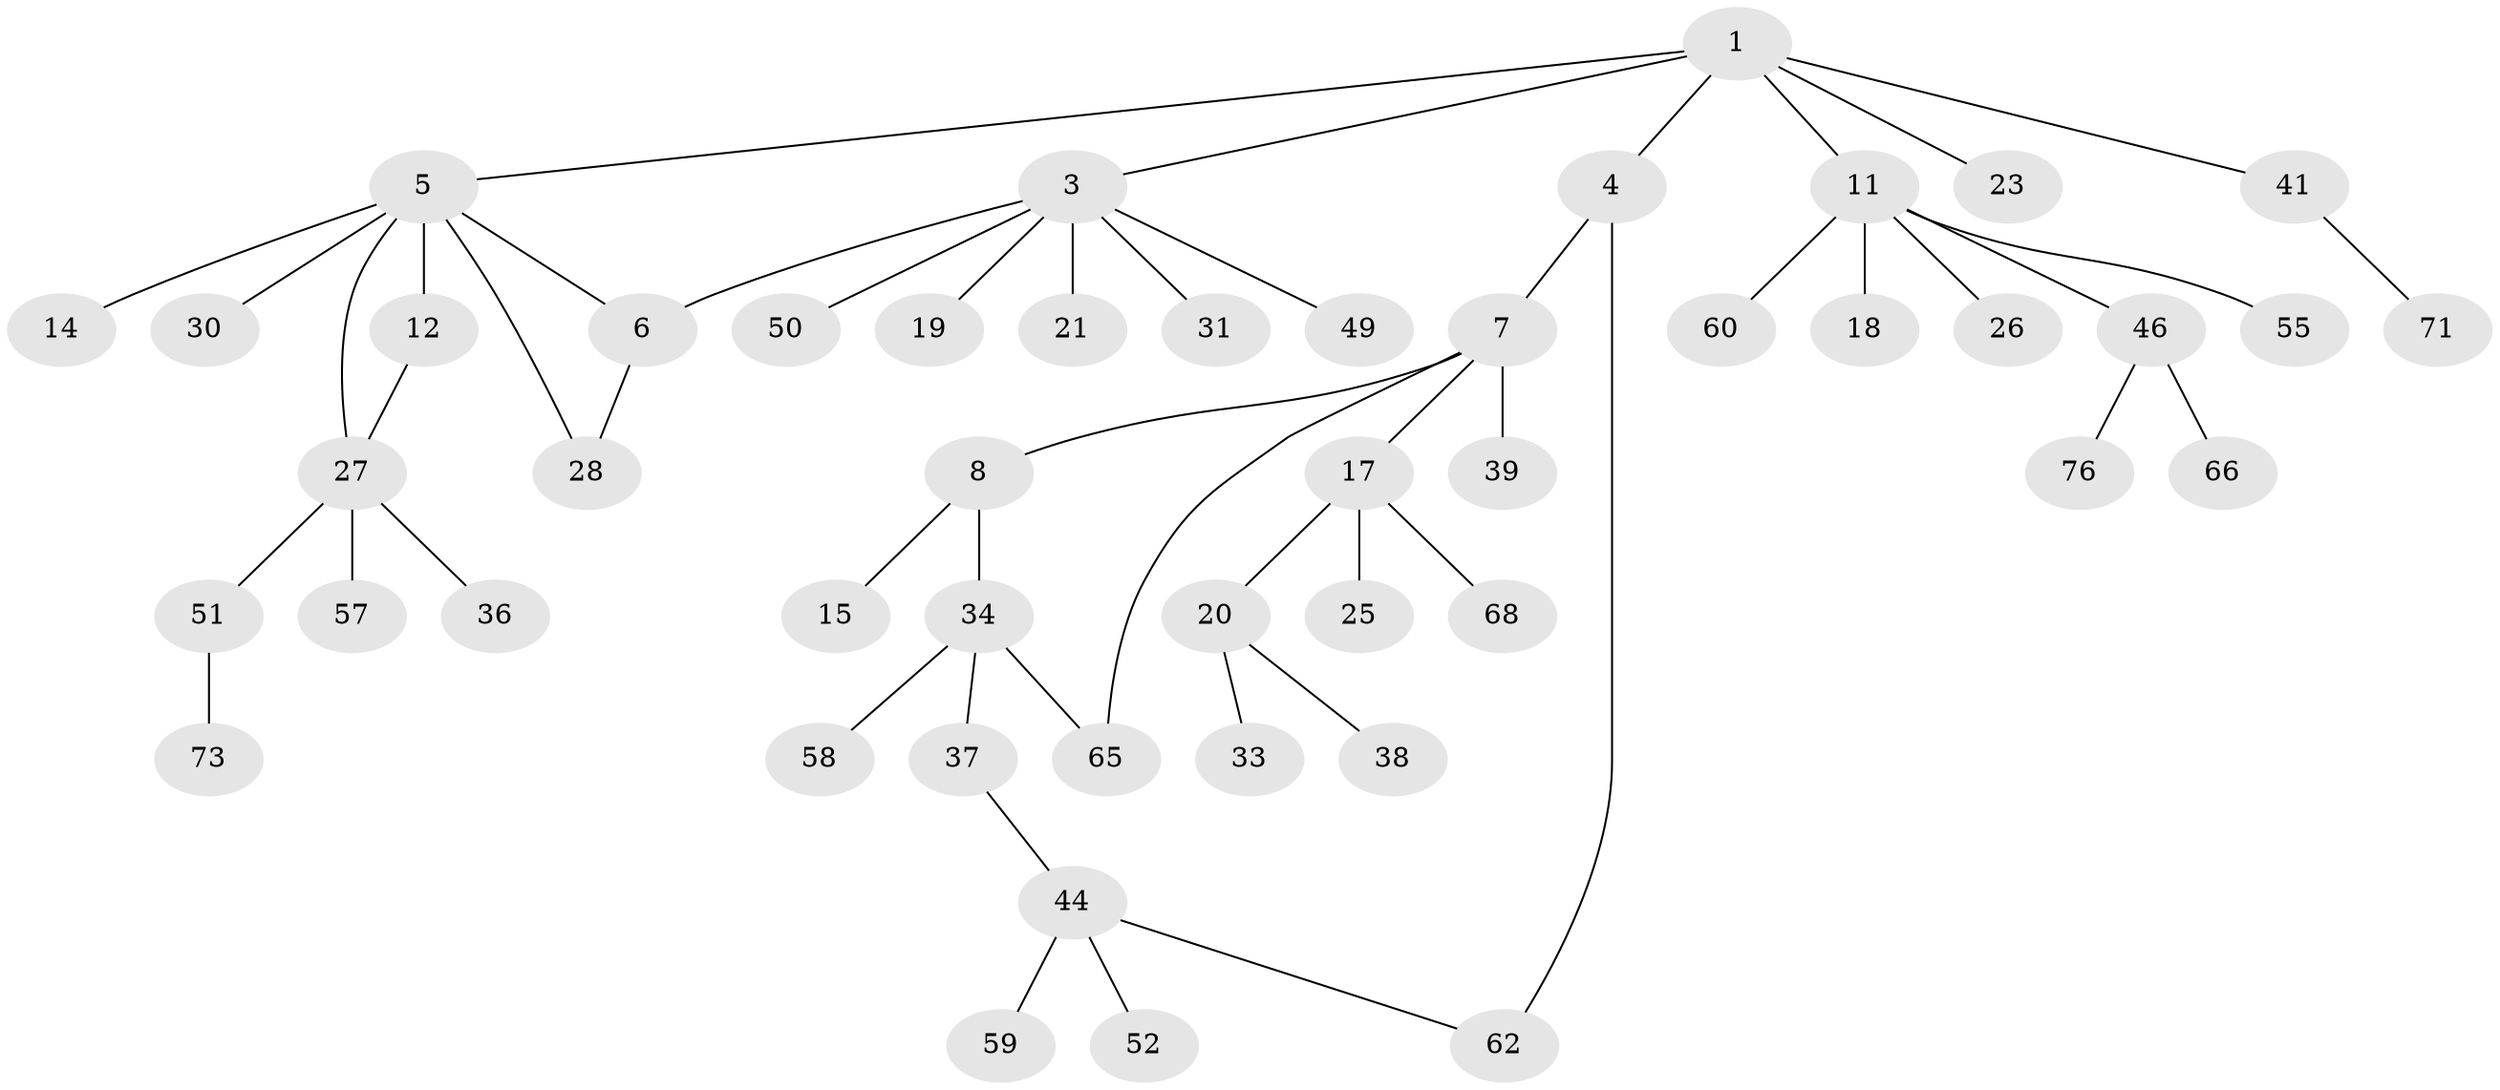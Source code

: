 // original degree distribution, {4: 0.07692307692307693, 6: 0.01282051282051282, 3: 0.1282051282051282, 8: 0.01282051282051282, 5: 0.02564102564102564, 2: 0.358974358974359, 1: 0.38461538461538464}
// Generated by graph-tools (version 1.1) at 2025/10/02/27/25 16:10:52]
// undirected, 48 vertices, 52 edges
graph export_dot {
graph [start="1"]
  node [color=gray90,style=filled];
  1 [super="+2"];
  3 [super="+48"];
  4 [super="+13"];
  5 [super="+10"];
  6 [super="+22"];
  7 [super="+32"];
  8 [super="+9"];
  11 [super="+24"];
  12 [super="+45"];
  14 [super="+16"];
  15;
  17 [super="+40"];
  18;
  19;
  20 [super="+35"];
  21;
  23 [super="+78"];
  25 [super="+74"];
  26;
  27 [super="+29"];
  28;
  30;
  31 [super="+63"];
  33 [super="+72"];
  34 [super="+42"];
  36 [super="+53"];
  37;
  38;
  39 [super="+43"];
  41 [super="+64"];
  44 [super="+47"];
  46 [super="+75"];
  49 [super="+54"];
  50;
  51 [super="+61"];
  52 [super="+56"];
  55 [super="+69"];
  57;
  58;
  59;
  60 [super="+67"];
  62 [super="+77"];
  65 [super="+70"];
  66;
  68;
  71;
  73;
  76;
  1 -- 3;
  1 -- 4;
  1 -- 11;
  1 -- 23;
  1 -- 5;
  1 -- 41;
  3 -- 19;
  3 -- 21;
  3 -- 31;
  3 -- 50;
  3 -- 49;
  3 -- 6;
  4 -- 7;
  4 -- 62;
  5 -- 6;
  5 -- 12;
  5 -- 14;
  5 -- 27;
  5 -- 28;
  5 -- 30;
  6 -- 28;
  7 -- 8;
  7 -- 17;
  7 -- 65;
  7 -- 39;
  8 -- 34;
  8 -- 15;
  11 -- 18;
  11 -- 26;
  11 -- 55;
  11 -- 60;
  11 -- 46;
  12 -- 27;
  17 -- 20;
  17 -- 25;
  17 -- 68;
  20 -- 33;
  20 -- 38;
  27 -- 51;
  27 -- 57;
  27 -- 36;
  34 -- 37;
  34 -- 58;
  34 -- 65;
  37 -- 44;
  41 -- 71;
  44 -- 52;
  44 -- 59;
  44 -- 62;
  46 -- 66;
  46 -- 76;
  51 -- 73;
}
